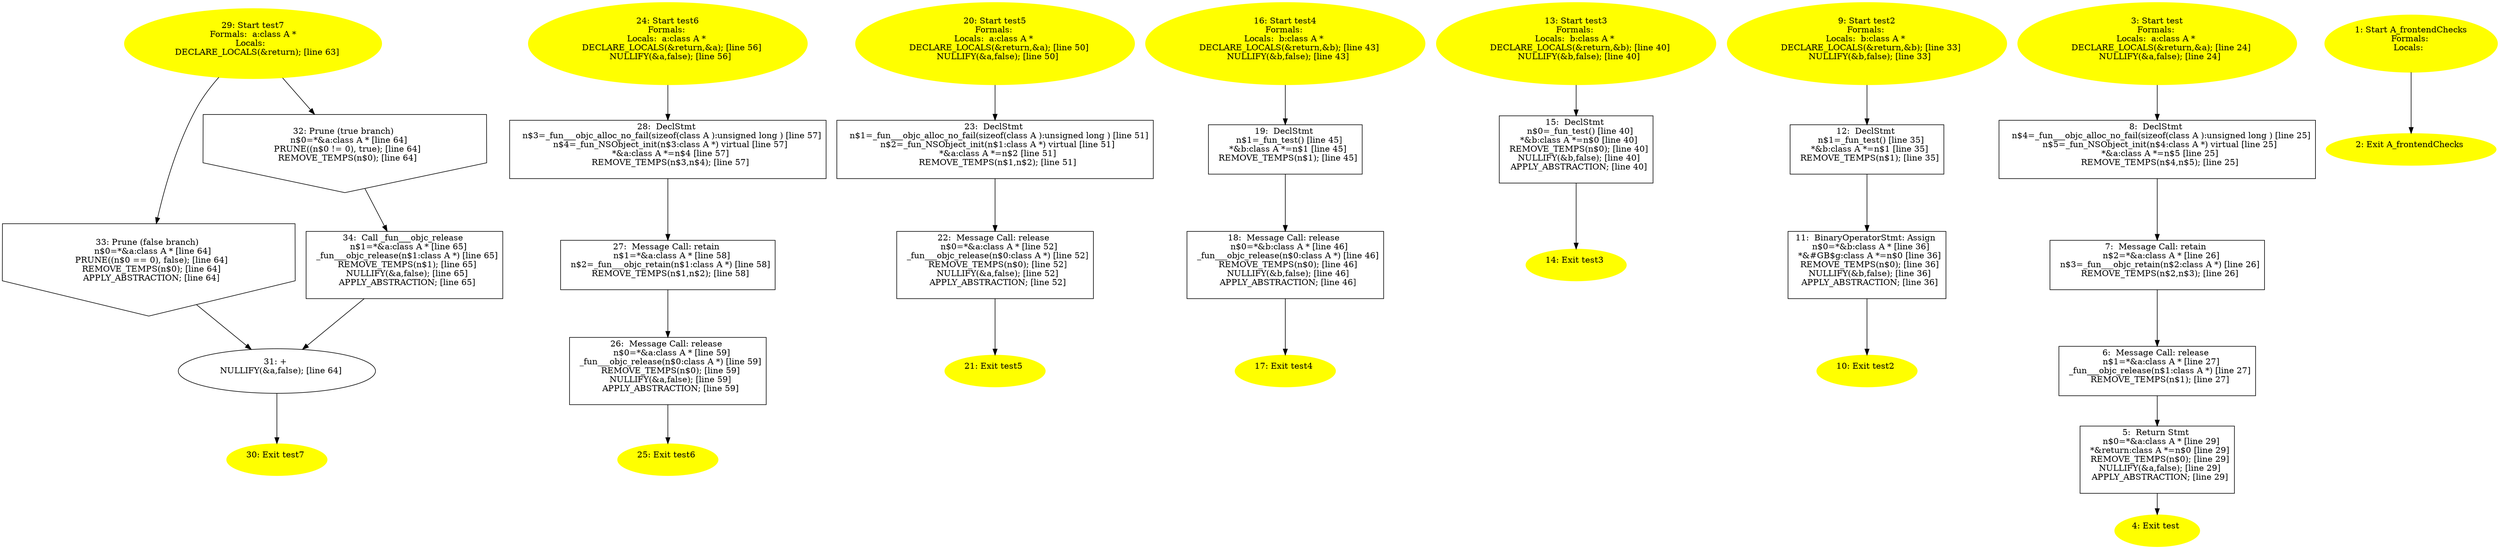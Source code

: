 digraph iCFG {
34 [label="34:  Call _fun___objc_release \n   n$1=*&a:class A * [line 65]\n  _fun___objc_release(n$1:class A *) [line 65]\n  REMOVE_TEMPS(n$1); [line 65]\n  NULLIFY(&a,false); [line 65]\n  APPLY_ABSTRACTION; [line 65]\n " shape="box"]
	

	 34 -> 31 ;
33 [label="33: Prune (false branch) \n   n$0=*&a:class A * [line 64]\n  PRUNE((n$0 == 0), false); [line 64]\n  REMOVE_TEMPS(n$0); [line 64]\n  APPLY_ABSTRACTION; [line 64]\n " shape="invhouse"]
	

	 33 -> 31 ;
32 [label="32: Prune (true branch) \n   n$0=*&a:class A * [line 64]\n  PRUNE((n$0 != 0), true); [line 64]\n  REMOVE_TEMPS(n$0); [line 64]\n " shape="invhouse"]
	

	 32 -> 34 ;
31 [label="31: + \n   NULLIFY(&a,false); [line 64]\n " ]
	

	 31 -> 30 ;
30 [label="30: Exit test7 \n  " color=yellow style=filled]
	

29 [label="29: Start test7\nFormals:  a:class A *\nLocals:  \n   DECLARE_LOCALS(&return); [line 63]\n " color=yellow style=filled]
	

	 29 -> 32 ;
	 29 -> 33 ;
28 [label="28:  DeclStmt \n   n$3=_fun___objc_alloc_no_fail(sizeof(class A ):unsigned long ) [line 57]\n  n$4=_fun_NSObject_init(n$3:class A *) virtual [line 57]\n  *&a:class A *=n$4 [line 57]\n  REMOVE_TEMPS(n$3,n$4); [line 57]\n " shape="box"]
	

	 28 -> 27 ;
27 [label="27:  Message Call: retain \n   n$1=*&a:class A * [line 58]\n  n$2=_fun___objc_retain(n$1:class A *) [line 58]\n  REMOVE_TEMPS(n$1,n$2); [line 58]\n " shape="box"]
	

	 27 -> 26 ;
26 [label="26:  Message Call: release \n   n$0=*&a:class A * [line 59]\n  _fun___objc_release(n$0:class A *) [line 59]\n  REMOVE_TEMPS(n$0); [line 59]\n  NULLIFY(&a,false); [line 59]\n  APPLY_ABSTRACTION; [line 59]\n " shape="box"]
	

	 26 -> 25 ;
25 [label="25: Exit test6 \n  " color=yellow style=filled]
	

24 [label="24: Start test6\nFormals: \nLocals:  a:class A * \n   DECLARE_LOCALS(&return,&a); [line 56]\n  NULLIFY(&a,false); [line 56]\n " color=yellow style=filled]
	

	 24 -> 28 ;
23 [label="23:  DeclStmt \n   n$1=_fun___objc_alloc_no_fail(sizeof(class A ):unsigned long ) [line 51]\n  n$2=_fun_NSObject_init(n$1:class A *) virtual [line 51]\n  *&a:class A *=n$2 [line 51]\n  REMOVE_TEMPS(n$1,n$2); [line 51]\n " shape="box"]
	

	 23 -> 22 ;
22 [label="22:  Message Call: release \n   n$0=*&a:class A * [line 52]\n  _fun___objc_release(n$0:class A *) [line 52]\n  REMOVE_TEMPS(n$0); [line 52]\n  NULLIFY(&a,false); [line 52]\n  APPLY_ABSTRACTION; [line 52]\n " shape="box"]
	

	 22 -> 21 ;
21 [label="21: Exit test5 \n  " color=yellow style=filled]
	

20 [label="20: Start test5\nFormals: \nLocals:  a:class A * \n   DECLARE_LOCALS(&return,&a); [line 50]\n  NULLIFY(&a,false); [line 50]\n " color=yellow style=filled]
	

	 20 -> 23 ;
19 [label="19:  DeclStmt \n   n$1=_fun_test() [line 45]\n  *&b:class A *=n$1 [line 45]\n  REMOVE_TEMPS(n$1); [line 45]\n " shape="box"]
	

	 19 -> 18 ;
18 [label="18:  Message Call: release \n   n$0=*&b:class A * [line 46]\n  _fun___objc_release(n$0:class A *) [line 46]\n  REMOVE_TEMPS(n$0); [line 46]\n  NULLIFY(&b,false); [line 46]\n  APPLY_ABSTRACTION; [line 46]\n " shape="box"]
	

	 18 -> 17 ;
17 [label="17: Exit test4 \n  " color=yellow style=filled]
	

16 [label="16: Start test4\nFormals: \nLocals:  b:class A * \n   DECLARE_LOCALS(&return,&b); [line 43]\n  NULLIFY(&b,false); [line 43]\n " color=yellow style=filled]
	

	 16 -> 19 ;
15 [label="15:  DeclStmt \n   n$0=_fun_test() [line 40]\n  *&b:class A *=n$0 [line 40]\n  REMOVE_TEMPS(n$0); [line 40]\n  NULLIFY(&b,false); [line 40]\n  APPLY_ABSTRACTION; [line 40]\n " shape="box"]
	

	 15 -> 14 ;
14 [label="14: Exit test3 \n  " color=yellow style=filled]
	

13 [label="13: Start test3\nFormals: \nLocals:  b:class A * \n   DECLARE_LOCALS(&return,&b); [line 40]\n  NULLIFY(&b,false); [line 40]\n " color=yellow style=filled]
	

	 13 -> 15 ;
12 [label="12:  DeclStmt \n   n$1=_fun_test() [line 35]\n  *&b:class A *=n$1 [line 35]\n  REMOVE_TEMPS(n$1); [line 35]\n " shape="box"]
	

	 12 -> 11 ;
11 [label="11:  BinaryOperatorStmt: Assign \n   n$0=*&b:class A * [line 36]\n  *&#GB$g:class A *=n$0 [line 36]\n  REMOVE_TEMPS(n$0); [line 36]\n  NULLIFY(&b,false); [line 36]\n  APPLY_ABSTRACTION; [line 36]\n " shape="box"]
	

	 11 -> 10 ;
10 [label="10: Exit test2 \n  " color=yellow style=filled]
	

9 [label="9: Start test2\nFormals: \nLocals:  b:class A * \n   DECLARE_LOCALS(&return,&b); [line 33]\n  NULLIFY(&b,false); [line 33]\n " color=yellow style=filled]
	

	 9 -> 12 ;
8 [label="8:  DeclStmt \n   n$4=_fun___objc_alloc_no_fail(sizeof(class A ):unsigned long ) [line 25]\n  n$5=_fun_NSObject_init(n$4:class A *) virtual [line 25]\n  *&a:class A *=n$5 [line 25]\n  REMOVE_TEMPS(n$4,n$5); [line 25]\n " shape="box"]
	

	 8 -> 7 ;
7 [label="7:  Message Call: retain \n   n$2=*&a:class A * [line 26]\n  n$3=_fun___objc_retain(n$2:class A *) [line 26]\n  REMOVE_TEMPS(n$2,n$3); [line 26]\n " shape="box"]
	

	 7 -> 6 ;
6 [label="6:  Message Call: release \n   n$1=*&a:class A * [line 27]\n  _fun___objc_release(n$1:class A *) [line 27]\n  REMOVE_TEMPS(n$1); [line 27]\n " shape="box"]
	

	 6 -> 5 ;
5 [label="5:  Return Stmt \n   n$0=*&a:class A * [line 29]\n  *&return:class A *=n$0 [line 29]\n  REMOVE_TEMPS(n$0); [line 29]\n  NULLIFY(&a,false); [line 29]\n  APPLY_ABSTRACTION; [line 29]\n " shape="box"]
	

	 5 -> 4 ;
4 [label="4: Exit test \n  " color=yellow style=filled]
	

3 [label="3: Start test\nFormals: \nLocals:  a:class A * \n   DECLARE_LOCALS(&return,&a); [line 24]\n  NULLIFY(&a,false); [line 24]\n " color=yellow style=filled]
	

	 3 -> 8 ;
2 [label="2: Exit A_frontendChecks \n  " color=yellow style=filled]
	

1 [label="1: Start A_frontendChecks\nFormals: \nLocals:  \n  " color=yellow style=filled]
	

	 1 -> 2 ;
}
